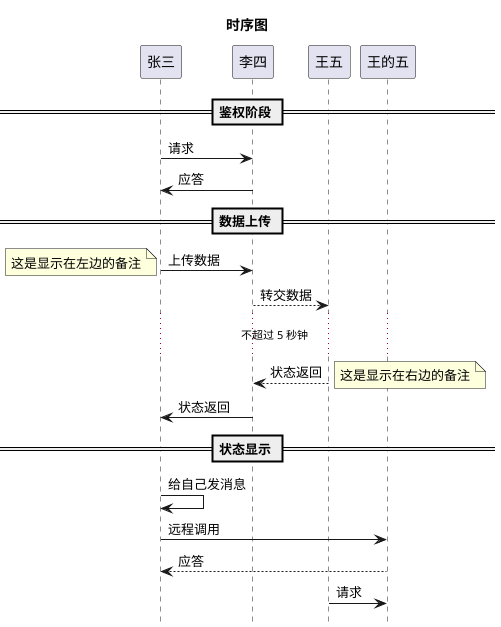 @startuml
hide footbox
title 时序图
== 鉴权阶段 ==
张三 -> 李四: 请求
李四 -> 张三: 应答

== 数据上传 ==
张三 -> 李四: 上传数据
note left: 这是显示在左边的备注
李四 --> 王五: 转交数据
... 不超过 5 秒钟 ...
王五 --> 李四: 状态返回
note right: 这是显示在右边的备注
李四 -> 张三: 状态返回

== 状态显示 ==
张三 -> 张三: 给自己发消息
张三 -> 王的五: 远程调用
王的五 --> 张三:应答
王五 -> 王的五:请求
@enduml